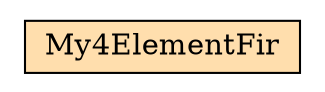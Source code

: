 digraph My4ElementFir_hierarchy { rankdir="TB" 
 node [shape="rectangle"]; 
rankdir="LR" 
stylesheet = "styles.css"
module_1 [shape= "plaintext" href="My4ElementFir.dot.svg" label=<

<TABLE BORDER="0" CELLBORDER="1" CELLSPACING="0" CELLPADDING="4" >
      
  <TR >
    <TD BGCOLOR="#FFDEAD" > My4ElementFir </TD>
  </TR>
        
</TABLE>>];

      }